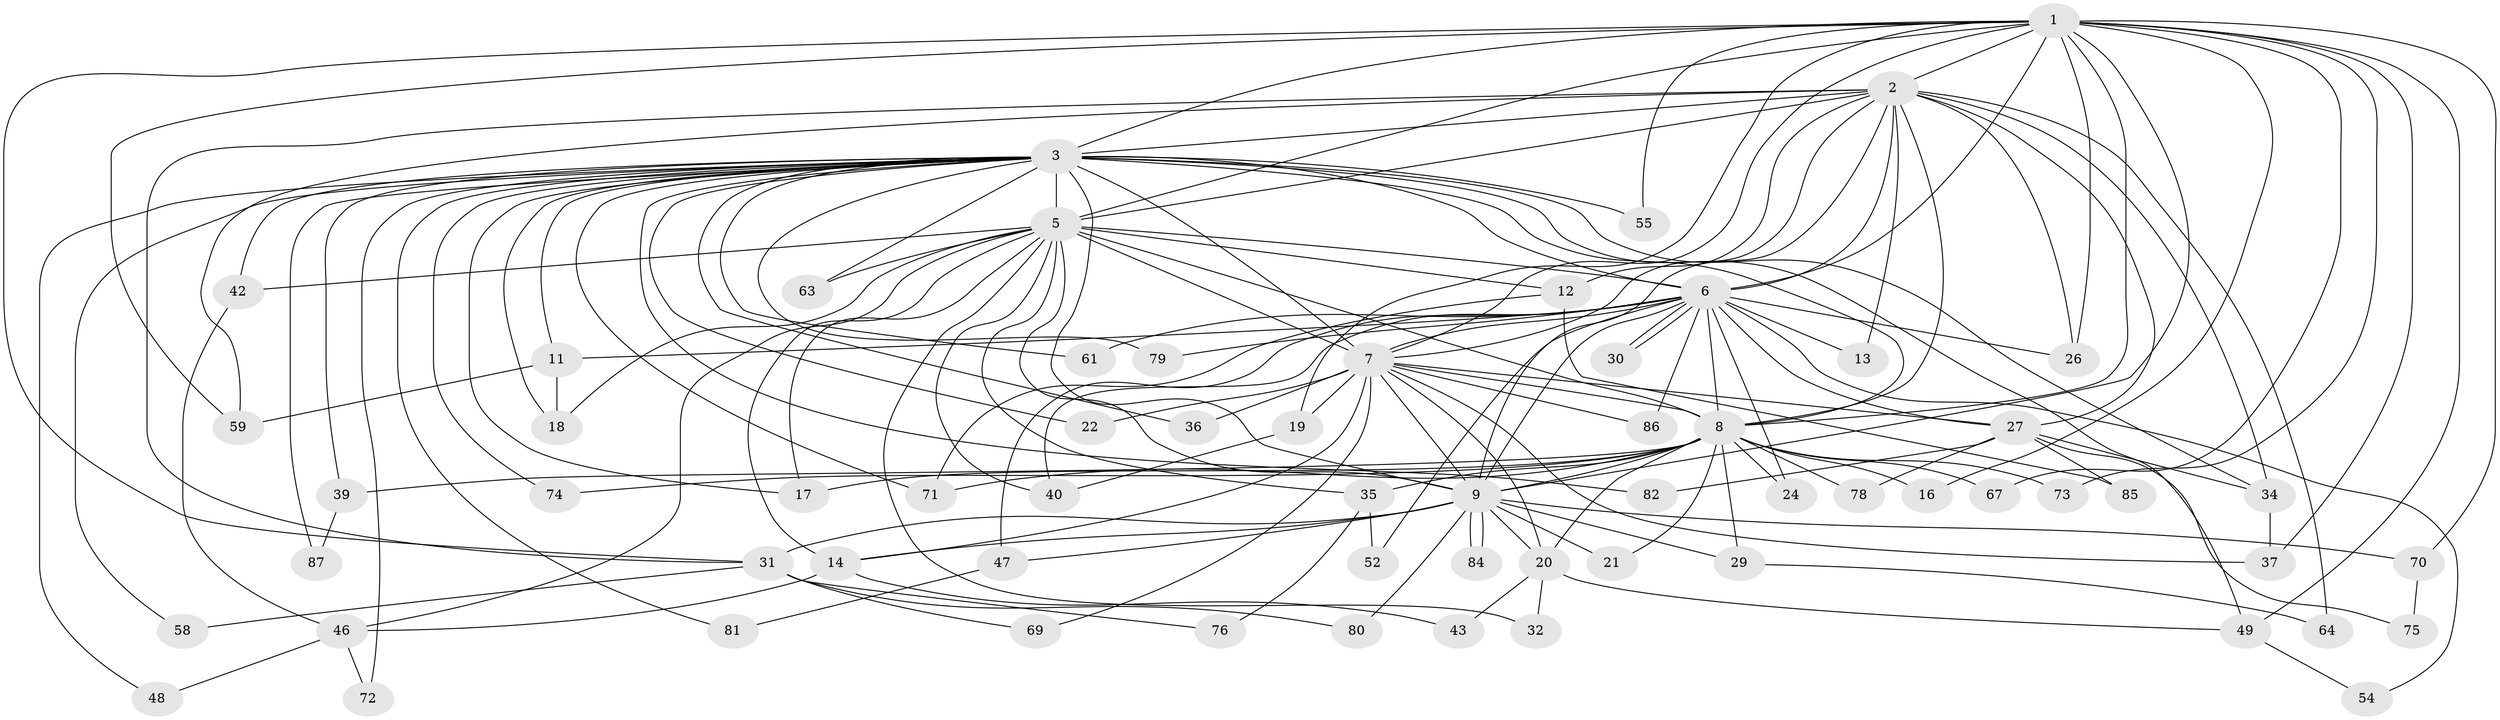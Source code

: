 // Generated by graph-tools (version 1.1) at 2025/23/03/03/25 07:23:37]
// undirected, 64 vertices, 154 edges
graph export_dot {
graph [start="1"]
  node [color=gray90,style=filled];
  1 [super="+25"];
  2 [super="+66"];
  3 [super="+4"];
  5 [super="+28"];
  6 [super="+33"];
  7 [super="+41"];
  8 [super="+10"];
  9 [super="+15"];
  11;
  12;
  13;
  14 [super="+23"];
  16;
  17 [super="+60"];
  18 [super="+44"];
  19;
  20 [super="+68"];
  21 [super="+50"];
  22;
  24;
  26 [super="+65"];
  27 [super="+57"];
  29;
  30;
  31 [super="+45"];
  32;
  34 [super="+38"];
  35;
  36;
  37;
  39;
  40 [super="+51"];
  42 [super="+56"];
  43;
  46 [super="+53"];
  47;
  48;
  49 [super="+83"];
  52;
  54;
  55;
  58;
  59 [super="+62"];
  61;
  63;
  64;
  67;
  69;
  70;
  71 [super="+77"];
  72;
  73;
  74;
  75;
  76;
  78;
  79;
  80;
  81;
  82;
  84;
  85;
  86;
  87;
  1 -- 2;
  1 -- 3 [weight=2];
  1 -- 5;
  1 -- 6 [weight=2];
  1 -- 7 [weight=2];
  1 -- 8 [weight=2];
  1 -- 9;
  1 -- 16;
  1 -- 19;
  1 -- 26;
  1 -- 31;
  1 -- 55;
  1 -- 67;
  1 -- 70;
  1 -- 73;
  1 -- 59;
  1 -- 49;
  1 -- 37;
  2 -- 3 [weight=2];
  2 -- 5;
  2 -- 6;
  2 -- 7;
  2 -- 8 [weight=3];
  2 -- 9;
  2 -- 12;
  2 -- 13;
  2 -- 59;
  2 -- 64;
  2 -- 31;
  2 -- 34;
  2 -- 26;
  2 -- 27;
  3 -- 5 [weight=2];
  3 -- 6 [weight=2];
  3 -- 7 [weight=2];
  3 -- 8 [weight=4];
  3 -- 9 [weight=2];
  3 -- 17;
  3 -- 39;
  3 -- 42;
  3 -- 55;
  3 -- 71;
  3 -- 72;
  3 -- 87;
  3 -- 11;
  3 -- 74;
  3 -- 79;
  3 -- 81;
  3 -- 82;
  3 -- 22;
  3 -- 34;
  3 -- 36;
  3 -- 48;
  3 -- 49;
  3 -- 58;
  3 -- 61;
  3 -- 63;
  3 -- 18;
  5 -- 6 [weight=2];
  5 -- 7;
  5 -- 8 [weight=2];
  5 -- 9;
  5 -- 12;
  5 -- 18;
  5 -- 32;
  5 -- 35;
  5 -- 42;
  5 -- 46 [weight=2];
  5 -- 63;
  5 -- 40;
  5 -- 17;
  5 -- 14;
  6 -- 7;
  6 -- 8 [weight=2];
  6 -- 9;
  6 -- 11;
  6 -- 13;
  6 -- 24;
  6 -- 26;
  6 -- 27;
  6 -- 30;
  6 -- 30;
  6 -- 40;
  6 -- 47;
  6 -- 52;
  6 -- 54;
  6 -- 61;
  6 -- 86;
  6 -- 79;
  7 -- 8 [weight=2];
  7 -- 9;
  7 -- 14;
  7 -- 19;
  7 -- 20;
  7 -- 22;
  7 -- 27;
  7 -- 36;
  7 -- 69;
  7 -- 86;
  7 -- 37;
  8 -- 9 [weight=3];
  8 -- 16;
  8 -- 21;
  8 -- 24;
  8 -- 29;
  8 -- 35;
  8 -- 73;
  8 -- 78;
  8 -- 67;
  8 -- 39;
  8 -- 74;
  8 -- 17;
  8 -- 71;
  8 -- 20;
  9 -- 14;
  9 -- 20;
  9 -- 29;
  9 -- 31;
  9 -- 70;
  9 -- 80;
  9 -- 84;
  9 -- 84;
  9 -- 21 [weight=2];
  9 -- 47;
  11 -- 18;
  11 -- 59;
  12 -- 71;
  12 -- 85;
  14 -- 46;
  14 -- 43;
  19 -- 40;
  20 -- 32;
  20 -- 43;
  20 -- 49;
  27 -- 34;
  27 -- 78;
  27 -- 85;
  27 -- 75;
  27 -- 82;
  29 -- 64;
  31 -- 58;
  31 -- 80;
  31 -- 76;
  31 -- 69;
  34 -- 37;
  35 -- 52;
  35 -- 76;
  39 -- 87;
  42 -- 46;
  46 -- 48;
  46 -- 72;
  47 -- 81;
  49 -- 54;
  70 -- 75;
}
